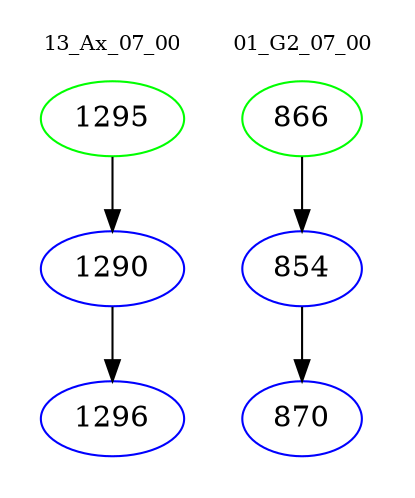 digraph{
subgraph cluster_0 {
color = white
label = "13_Ax_07_00";
fontsize=10;
T0_1295 [label="1295", color="green"]
T0_1295 -> T0_1290 [color="black"]
T0_1290 [label="1290", color="blue"]
T0_1290 -> T0_1296 [color="black"]
T0_1296 [label="1296", color="blue"]
}
subgraph cluster_1 {
color = white
label = "01_G2_07_00";
fontsize=10;
T1_866 [label="866", color="green"]
T1_866 -> T1_854 [color="black"]
T1_854 [label="854", color="blue"]
T1_854 -> T1_870 [color="black"]
T1_870 [label="870", color="blue"]
}
}
